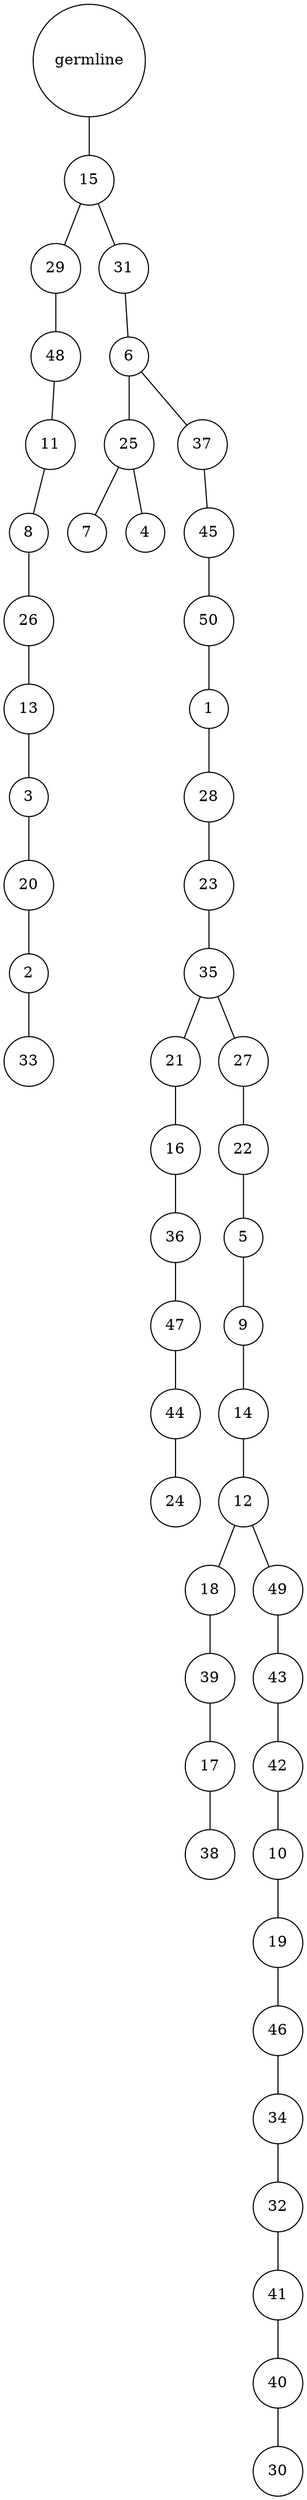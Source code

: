 graph {
	rankdir=UD;
	splines=line;
	node [shape=circle]
	"0x7f48d84acc40" [label="germline"];
	"0x7f48d84acc70" [label="15"];
	"0x7f48d84acc40" -- "0x7f48d84acc70" ;
	"0x7f48d84acca0" [label="29"];
	"0x7f48d84acc70" -- "0x7f48d84acca0" ;
	"0x7f48d84accd0" [label="48"];
	"0x7f48d84acca0" -- "0x7f48d84accd0" ;
	"0x7f48d84acd00" [label="11"];
	"0x7f48d84accd0" -- "0x7f48d84acd00" ;
	"0x7f48d84acd30" [label="8"];
	"0x7f48d84acd00" -- "0x7f48d84acd30" ;
	"0x7f48d84acd60" [label="26"];
	"0x7f48d84acd30" -- "0x7f48d84acd60" ;
	"0x7f48d84acd90" [label="13"];
	"0x7f48d84acd60" -- "0x7f48d84acd90" ;
	"0x7f48d84acdc0" [label="3"];
	"0x7f48d84acd90" -- "0x7f48d84acdc0" ;
	"0x7f48d84acdf0" [label="20"];
	"0x7f48d84acdc0" -- "0x7f48d84acdf0" ;
	"0x7f48d84ace20" [label="2"];
	"0x7f48d84acdf0" -- "0x7f48d84ace20" ;
	"0x7f48d84ace50" [label="33"];
	"0x7f48d84ace20" -- "0x7f48d84ace50" ;
	"0x7f48d84ace80" [label="31"];
	"0x7f48d84acc70" -- "0x7f48d84ace80" ;
	"0x7f48d84aceb0" [label="6"];
	"0x7f48d84ace80" -- "0x7f48d84aceb0" ;
	"0x7f48d84acee0" [label="25"];
	"0x7f48d84aceb0" -- "0x7f48d84acee0" ;
	"0x7f48d84acf10" [label="7"];
	"0x7f48d84acee0" -- "0x7f48d84acf10" ;
	"0x7f48d84acf40" [label="4"];
	"0x7f48d84acee0" -- "0x7f48d84acf40" ;
	"0x7f48d84acf70" [label="37"];
	"0x7f48d84aceb0" -- "0x7f48d84acf70" ;
	"0x7f48d84acfa0" [label="45"];
	"0x7f48d84acf70" -- "0x7f48d84acfa0" ;
	"0x7f48d84acfd0" [label="50"];
	"0x7f48d84acfa0" -- "0x7f48d84acfd0" ;
	"0x7f48d84ba040" [label="1"];
	"0x7f48d84acfd0" -- "0x7f48d84ba040" ;
	"0x7f48d84ba070" [label="28"];
	"0x7f48d84ba040" -- "0x7f48d84ba070" ;
	"0x7f48d84ba0a0" [label="23"];
	"0x7f48d84ba070" -- "0x7f48d84ba0a0" ;
	"0x7f48d84ba0d0" [label="35"];
	"0x7f48d84ba0a0" -- "0x7f48d84ba0d0" ;
	"0x7f48d84ba100" [label="21"];
	"0x7f48d84ba0d0" -- "0x7f48d84ba100" ;
	"0x7f48d84ba130" [label="16"];
	"0x7f48d84ba100" -- "0x7f48d84ba130" ;
	"0x7f48d84ba160" [label="36"];
	"0x7f48d84ba130" -- "0x7f48d84ba160" ;
	"0x7f48d84ba190" [label="47"];
	"0x7f48d84ba160" -- "0x7f48d84ba190" ;
	"0x7f48d84ba1c0" [label="44"];
	"0x7f48d84ba190" -- "0x7f48d84ba1c0" ;
	"0x7f48d84ba1f0" [label="24"];
	"0x7f48d84ba1c0" -- "0x7f48d84ba1f0" ;
	"0x7f48d84ba220" [label="27"];
	"0x7f48d84ba0d0" -- "0x7f48d84ba220" ;
	"0x7f48d84ba250" [label="22"];
	"0x7f48d84ba220" -- "0x7f48d84ba250" ;
	"0x7f48d84ba280" [label="5"];
	"0x7f48d84ba250" -- "0x7f48d84ba280" ;
	"0x7f48d84ba2b0" [label="9"];
	"0x7f48d84ba280" -- "0x7f48d84ba2b0" ;
	"0x7f48d84ba2e0" [label="14"];
	"0x7f48d84ba2b0" -- "0x7f48d84ba2e0" ;
	"0x7f48d84ba310" [label="12"];
	"0x7f48d84ba2e0" -- "0x7f48d84ba310" ;
	"0x7f48d84ba340" [label="18"];
	"0x7f48d84ba310" -- "0x7f48d84ba340" ;
	"0x7f48d84ba370" [label="39"];
	"0x7f48d84ba340" -- "0x7f48d84ba370" ;
	"0x7f48d84ba3a0" [label="17"];
	"0x7f48d84ba370" -- "0x7f48d84ba3a0" ;
	"0x7f48d84ba3d0" [label="38"];
	"0x7f48d84ba3a0" -- "0x7f48d84ba3d0" ;
	"0x7f48d84ba400" [label="49"];
	"0x7f48d84ba310" -- "0x7f48d84ba400" ;
	"0x7f48d84ba430" [label="43"];
	"0x7f48d84ba400" -- "0x7f48d84ba430" ;
	"0x7f48d84ba460" [label="42"];
	"0x7f48d84ba430" -- "0x7f48d84ba460" ;
	"0x7f48d84ba490" [label="10"];
	"0x7f48d84ba460" -- "0x7f48d84ba490" ;
	"0x7f48d84ba4c0" [label="19"];
	"0x7f48d84ba490" -- "0x7f48d84ba4c0" ;
	"0x7f48d84ba4f0" [label="46"];
	"0x7f48d84ba4c0" -- "0x7f48d84ba4f0" ;
	"0x7f48d84ba520" [label="34"];
	"0x7f48d84ba4f0" -- "0x7f48d84ba520" ;
	"0x7f48d84ba550" [label="32"];
	"0x7f48d84ba520" -- "0x7f48d84ba550" ;
	"0x7f48d84ba580" [label="41"];
	"0x7f48d84ba550" -- "0x7f48d84ba580" ;
	"0x7f48d84ba5b0" [label="40"];
	"0x7f48d84ba580" -- "0x7f48d84ba5b0" ;
	"0x7f48d84ba5e0" [label="30"];
	"0x7f48d84ba5b0" -- "0x7f48d84ba5e0" ;
}
